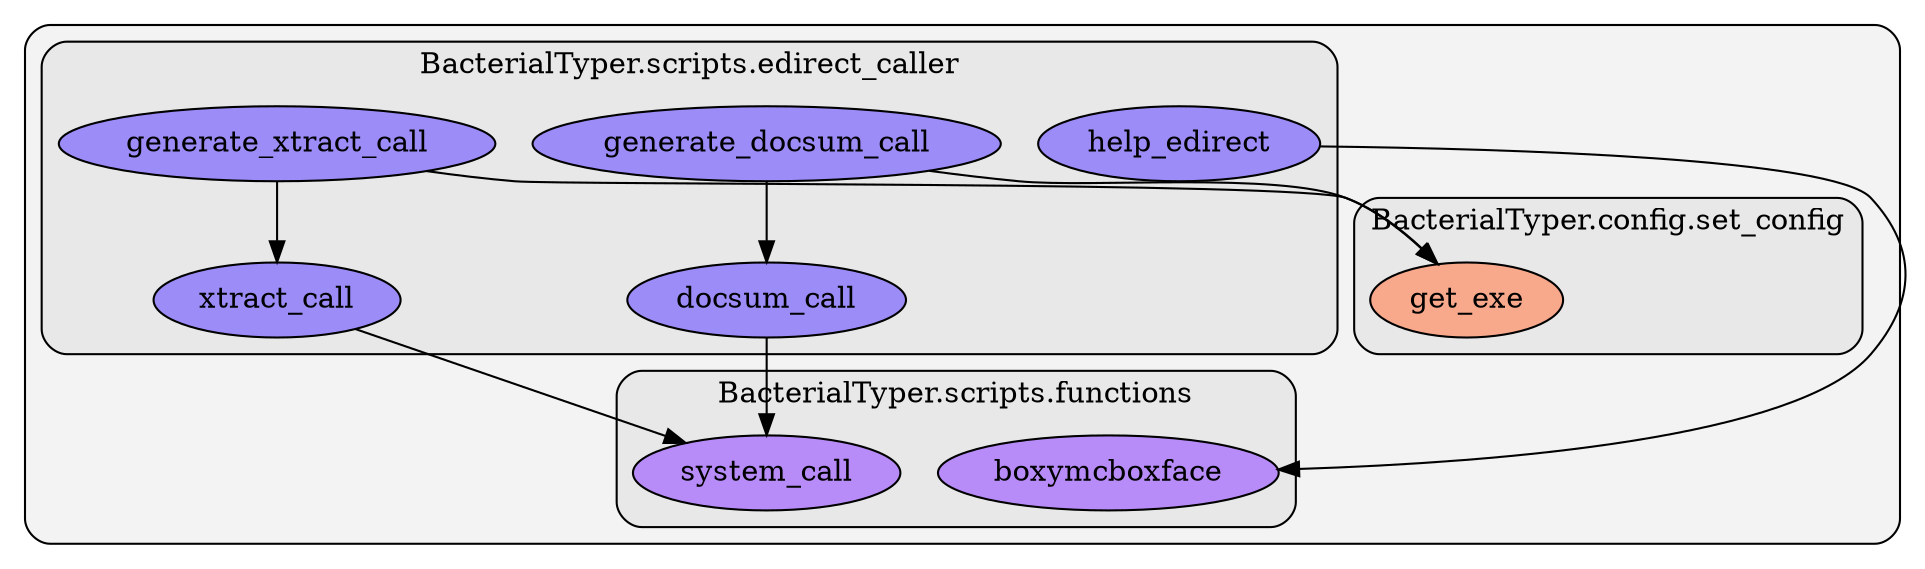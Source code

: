 digraph G {
    graph [spilines=ortho, rankdir=TB, clusterrank="local"];
    subgraph cluster_G {

        graph [style="filled,rounded",fillcolor="#80808018", label=""];
        subgraph cluster_BacterialTyper__config__set_config {

            graph [style="filled,rounded",fillcolor="#80808018", label="BacterialTyper.config.set_config"];
        }
        subgraph cluster_BacterialTyper__config__set_config {

            graph [style="filled,rounded",fillcolor="#80808018", label="BacterialTyper.config.set_config"];
        }
        subgraph cluster_BacterialTyper__config__set_config {

            graph [style="filled,rounded",fillcolor="#80808018", label="BacterialTyper.config.set_config"];
        }
        subgraph cluster_BacterialTyper__config__set_config {

            graph [style="filled,rounded",fillcolor="#80808018", label="BacterialTyper.config.set_config"];
        }
        subgraph cluster_BacterialTyper__config__set_config {

            graph [style="filled,rounded",fillcolor="#80808018", label="BacterialTyper.config.set_config"];
        }
        subgraph cluster_BacterialTyper__config__set_config {

            graph [style="filled,rounded",fillcolor="#80808018", label="BacterialTyper.config.set_config"];
        }
        subgraph cluster_BacterialTyper__config__set_config {

            graph [style="filled,rounded",fillcolor="#80808018", label="BacterialTyper.config.set_config"];
        }
        subgraph cluster_BacterialTyper__config__set_config {

            graph [style="filled,rounded",fillcolor="#80808018", label="BacterialTyper.config.set_config"];
        }
        subgraph cluster_BacterialTyper__config__set_config {

            graph [style="filled,rounded",fillcolor="#80808018", label="BacterialTyper.config.set_config"];
            BacterialTyper__config__set_config__get_exe [label="get_exe", style="filled", fillcolor="#ff8e65b2", fontcolor="#000000", group="2"];
        }
        subgraph cluster_BacterialTyper__config__set_config {

            graph [style="filled,rounded",fillcolor="#80808018", label="BacterialTyper.config.set_config"];
        }
        subgraph cluster_BacterialTyper__config__set_config {

            graph [style="filled,rounded",fillcolor="#80808018", label="BacterialTyper.config.set_config"];
        }
        subgraph cluster_BacterialTyper__config__set_config {

            graph [style="filled,rounded",fillcolor="#80808018", label="BacterialTyper.config.set_config"];
        }
        subgraph cluster_BacterialTyper__config__set_config {

            graph [style="filled,rounded",fillcolor="#80808018", label="BacterialTyper.config.set_config"];
        }
        subgraph cluster_BacterialTyper__config__set_config {

            graph [style="filled,rounded",fillcolor="#80808018", label="BacterialTyper.config.set_config"];
        }
        subgraph cluster_BacterialTyper__scripts__edirect_caller {

            graph [style="filled,rounded",fillcolor="#80808018", label="BacterialTyper.scripts.edirect_caller"];
            BacterialTyper__scripts__edirect_caller__docsum_call [label="docsum_call", style="filled", fillcolor="#7a65ffb2", fontcolor="#000000", group="31"];
        }
        subgraph cluster_BacterialTyper__scripts__edirect_caller {

            graph [style="filled,rounded",fillcolor="#80808018", label="BacterialTyper.scripts.edirect_caller"];
            BacterialTyper__scripts__edirect_caller__generate_docsum_call [label="generate_docsum_call", style="filled", fillcolor="#7a65ffb2", fontcolor="#000000", group="31"];
        }
        subgraph cluster_BacterialTyper__scripts__edirect_caller {

            graph [style="filled,rounded",fillcolor="#80808018", label="BacterialTyper.scripts.edirect_caller"];
            BacterialTyper__scripts__edirect_caller__generate_xtract_call [label="generate_xtract_call", style="filled", fillcolor="#7a65ffb2", fontcolor="#000000", group="31"];
        }
        subgraph cluster_BacterialTyper__scripts__edirect_caller {

            graph [style="filled,rounded",fillcolor="#80808018", label="BacterialTyper.scripts.edirect_caller"];
            BacterialTyper__scripts__edirect_caller__help_edirect [label="help_edirect", style="filled", fillcolor="#7a65ffb2", fontcolor="#000000", group="31"];
        }
        subgraph cluster_BacterialTyper__scripts__edirect_caller {

            graph [style="filled,rounded",fillcolor="#80808018", label="BacterialTyper.scripts.edirect_caller"];
            BacterialTyper__scripts__edirect_caller__xtract_call [label="xtract_call", style="filled", fillcolor="#7a65ffb2", fontcolor="#000000", group="31"];
        }
        subgraph cluster_BacterialTyper__scripts__functions {

            graph [style="filled,rounded",fillcolor="#80808018", label="BacterialTyper.scripts.functions"];
        }
        subgraph cluster_BacterialTyper__scripts__functions {

            graph [style="filled,rounded",fillcolor="#80808018", label="BacterialTyper.scripts.functions"];
            BacterialTyper__scripts__functions__boxymcboxface [label="boxymcboxface", style="filled", fillcolor="#a365ffb2", fontcolor="#000000", group="33"];
        }
        subgraph cluster_BacterialTyper__scripts__functions {

            graph [style="filled,rounded",fillcolor="#80808018", label="BacterialTyper.scripts.functions"];
        }
        subgraph cluster_BacterialTyper__scripts__functions {

            graph [style="filled,rounded",fillcolor="#80808018", label="BacterialTyper.scripts.functions"];
        }
        subgraph cluster_BacterialTyper__scripts__functions {

            graph [style="filled,rounded",fillcolor="#80808018", label="BacterialTyper.scripts.functions"];
        }
        subgraph cluster_BacterialTyper__scripts__functions {

            graph [style="filled,rounded",fillcolor="#80808018", label="BacterialTyper.scripts.functions"];
        }
        subgraph cluster_BacterialTyper__scripts__functions {

            graph [style="filled,rounded",fillcolor="#80808018", label="BacterialTyper.scripts.functions"];
        }
        subgraph cluster_BacterialTyper__scripts__functions {

            graph [style="filled,rounded",fillcolor="#80808018", label="BacterialTyper.scripts.functions"];
        }
        subgraph cluster_BacterialTyper__scripts__functions {

            graph [style="filled,rounded",fillcolor="#80808018", label="BacterialTyper.scripts.functions"];
        }
        subgraph cluster_BacterialTyper__scripts__functions {

            graph [style="filled,rounded",fillcolor="#80808018", label="BacterialTyper.scripts.functions"];
        }
        subgraph cluster_BacterialTyper__scripts__functions {

            graph [style="filled,rounded",fillcolor="#80808018", label="BacterialTyper.scripts.functions"];
        }
        subgraph cluster_BacterialTyper__scripts__functions {

            graph [style="filled,rounded",fillcolor="#80808018", label="BacterialTyper.scripts.functions"];
        }
        subgraph cluster_BacterialTyper__scripts__functions {

            graph [style="filled,rounded",fillcolor="#80808018", label="BacterialTyper.scripts.functions"];
        }
        subgraph cluster_BacterialTyper__scripts__functions {

            graph [style="filled,rounded",fillcolor="#80808018", label="BacterialTyper.scripts.functions"];
        }
        subgraph cluster_BacterialTyper__scripts__functions {

            graph [style="filled,rounded",fillcolor="#80808018", label="BacterialTyper.scripts.functions"];
        }
        subgraph cluster_BacterialTyper__scripts__functions {

            graph [style="filled,rounded",fillcolor="#80808018", label="BacterialTyper.scripts.functions"];
        }
        subgraph cluster_BacterialTyper__scripts__functions {

            graph [style="filled,rounded",fillcolor="#80808018", label="BacterialTyper.scripts.functions"];
        }
        subgraph cluster_BacterialTyper__scripts__functions {

            graph [style="filled,rounded",fillcolor="#80808018", label="BacterialTyper.scripts.functions"];
        }
        subgraph cluster_BacterialTyper__scripts__functions {

            graph [style="filled,rounded",fillcolor="#80808018", label="BacterialTyper.scripts.functions"];
        }
        subgraph cluster_BacterialTyper__scripts__functions {

            graph [style="filled,rounded",fillcolor="#80808018", label="BacterialTyper.scripts.functions"];
        }
        subgraph cluster_BacterialTyper__scripts__functions {

            graph [style="filled,rounded",fillcolor="#80808018", label="BacterialTyper.scripts.functions"];
        }
        subgraph cluster_BacterialTyper__scripts__functions {

            graph [style="filled,rounded",fillcolor="#80808018", label="BacterialTyper.scripts.functions"];
        }
        subgraph cluster_BacterialTyper__scripts__functions {

            graph [style="filled,rounded",fillcolor="#80808018", label="BacterialTyper.scripts.functions"];
        }
        subgraph cluster_BacterialTyper__scripts__functions {

            graph [style="filled,rounded",fillcolor="#80808018", label="BacterialTyper.scripts.functions"];
        }
        subgraph cluster_BacterialTyper__scripts__functions {

            graph [style="filled,rounded",fillcolor="#80808018", label="BacterialTyper.scripts.functions"];
        }
        subgraph cluster_BacterialTyper__scripts__functions {

            graph [style="filled,rounded",fillcolor="#80808018", label="BacterialTyper.scripts.functions"];
        }
        subgraph cluster_BacterialTyper__scripts__functions {

            graph [style="filled,rounded",fillcolor="#80808018", label="BacterialTyper.scripts.functions"];
        }
        subgraph cluster_BacterialTyper__scripts__functions {

            graph [style="filled,rounded",fillcolor="#80808018", label="BacterialTyper.scripts.functions"];
        }
        subgraph cluster_BacterialTyper__scripts__functions {

            graph [style="filled,rounded",fillcolor="#80808018", label="BacterialTyper.scripts.functions"];
        }
        subgraph cluster_BacterialTyper__scripts__functions {

            graph [style="filled,rounded",fillcolor="#80808018", label="BacterialTyper.scripts.functions"];
        }
        subgraph cluster_BacterialTyper__scripts__functions {

            graph [style="filled,rounded",fillcolor="#80808018", label="BacterialTyper.scripts.functions"];
        }
        subgraph cluster_BacterialTyper__scripts__functions {

            graph [style="filled,rounded",fillcolor="#80808018", label="BacterialTyper.scripts.functions"];
        }
        subgraph cluster_BacterialTyper__scripts__functions {

            graph [style="filled,rounded",fillcolor="#80808018", label="BacterialTyper.scripts.functions"];
        }
        subgraph cluster_BacterialTyper__scripts__functions {

            graph [style="filled,rounded",fillcolor="#80808018", label="BacterialTyper.scripts.functions"];
        }
        subgraph cluster_BacterialTyper__scripts__functions {

            graph [style="filled,rounded",fillcolor="#80808018", label="BacterialTyper.scripts.functions"];
        }
        subgraph cluster_BacterialTyper__scripts__functions {

            graph [style="filled,rounded",fillcolor="#80808018", label="BacterialTyper.scripts.functions"];
        }
        subgraph cluster_BacterialTyper__scripts__functions {

            graph [style="filled,rounded",fillcolor="#80808018", label="BacterialTyper.scripts.functions"];
            BacterialTyper__scripts__functions__system_call [label="system_call", style="filled", fillcolor="#a365ffb2", fontcolor="#000000", group="33"];
        }
        subgraph cluster_BacterialTyper__scripts__functions {

            graph [style="filled,rounded",fillcolor="#80808018", label="BacterialTyper.scripts.functions"];
        }
        subgraph cluster_BacterialTyper__scripts__functions {

            graph [style="filled,rounded",fillcolor="#80808018", label="BacterialTyper.scripts.functions"];
        }
    }
        BacterialTyper__scripts__edirect_caller__help_edirect -> BacterialTyper__scripts__functions__boxymcboxface [style="solid", color="#000000"];
        BacterialTyper__scripts__edirect_caller__generate_docsum_call -> BacterialTyper__config__set_config__get_exe [style="solid", color="#000000"];
        BacterialTyper__scripts__edirect_caller__generate_docsum_call -> BacterialTyper__scripts__edirect_caller__docsum_call [style="solid", color="#000000"];
        BacterialTyper__scripts__edirect_caller__docsum_call -> BacterialTyper__scripts__functions__system_call [style="solid", color="#000000"];
        BacterialTyper__scripts__edirect_caller__generate_xtract_call -> BacterialTyper__config__set_config__get_exe [style="solid", color="#000000"];
        BacterialTyper__scripts__edirect_caller__generate_xtract_call -> BacterialTyper__scripts__edirect_caller__xtract_call [style="solid", color="#000000"];
        BacterialTyper__scripts__edirect_caller__xtract_call -> BacterialTyper__scripts__functions__system_call [style="solid", color="#000000"];
    }
